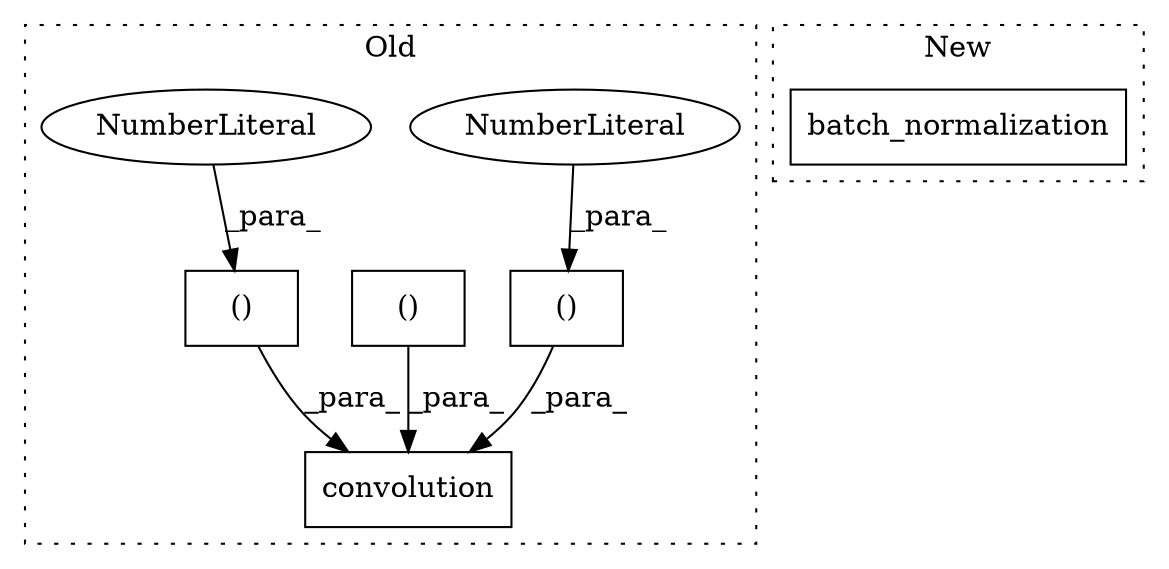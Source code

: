 digraph G {
subgraph cluster0 {
1 [label="()" a="106" s="9411" l="15" shape="box"];
3 [label="convolution" a="32" s="9348,9469" l="12,1" shape="box"];
4 [label="()" a="106" s="9387" l="15" shape="box"];
5 [label="NumberLiteral" a="34" s="9401" l="1" shape="ellipse"];
6 [label="()" a="106" s="9435" l="15" shape="box"];
7 [label="NumberLiteral" a="34" s="9411" l="1" shape="ellipse"];
label = "Old";
style="dotted";
}
subgraph cluster1 {
2 [label="batch_normalization" a="32" s="9353,9376" l="20,1" shape="box"];
label = "New";
style="dotted";
}
1 -> 3 [label="_para_"];
4 -> 3 [label="_para_"];
5 -> 4 [label="_para_"];
6 -> 3 [label="_para_"];
7 -> 1 [label="_para_"];
}